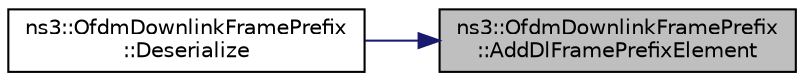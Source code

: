 digraph "ns3::OfdmDownlinkFramePrefix::AddDlFramePrefixElement"
{
 // LATEX_PDF_SIZE
  edge [fontname="Helvetica",fontsize="10",labelfontname="Helvetica",labelfontsize="10"];
  node [fontname="Helvetica",fontsize="10",shape=record];
  rankdir="RL";
  Node1 [label="ns3::OfdmDownlinkFramePrefix\l::AddDlFramePrefixElement",height=0.2,width=0.4,color="black", fillcolor="grey75", style="filled", fontcolor="black",tooltip="Add DL frame prefix element field."];
  Node1 -> Node2 [dir="back",color="midnightblue",fontsize="10",style="solid",fontname="Helvetica"];
  Node2 [label="ns3::OfdmDownlinkFramePrefix\l::Deserialize",height=0.2,width=0.4,color="black", fillcolor="white", style="filled",URL="$classns3_1_1_ofdm_downlink_frame_prefix.html#af73288c0b2ca162f5006cfc44b27e762",tooltip=" "];
}
